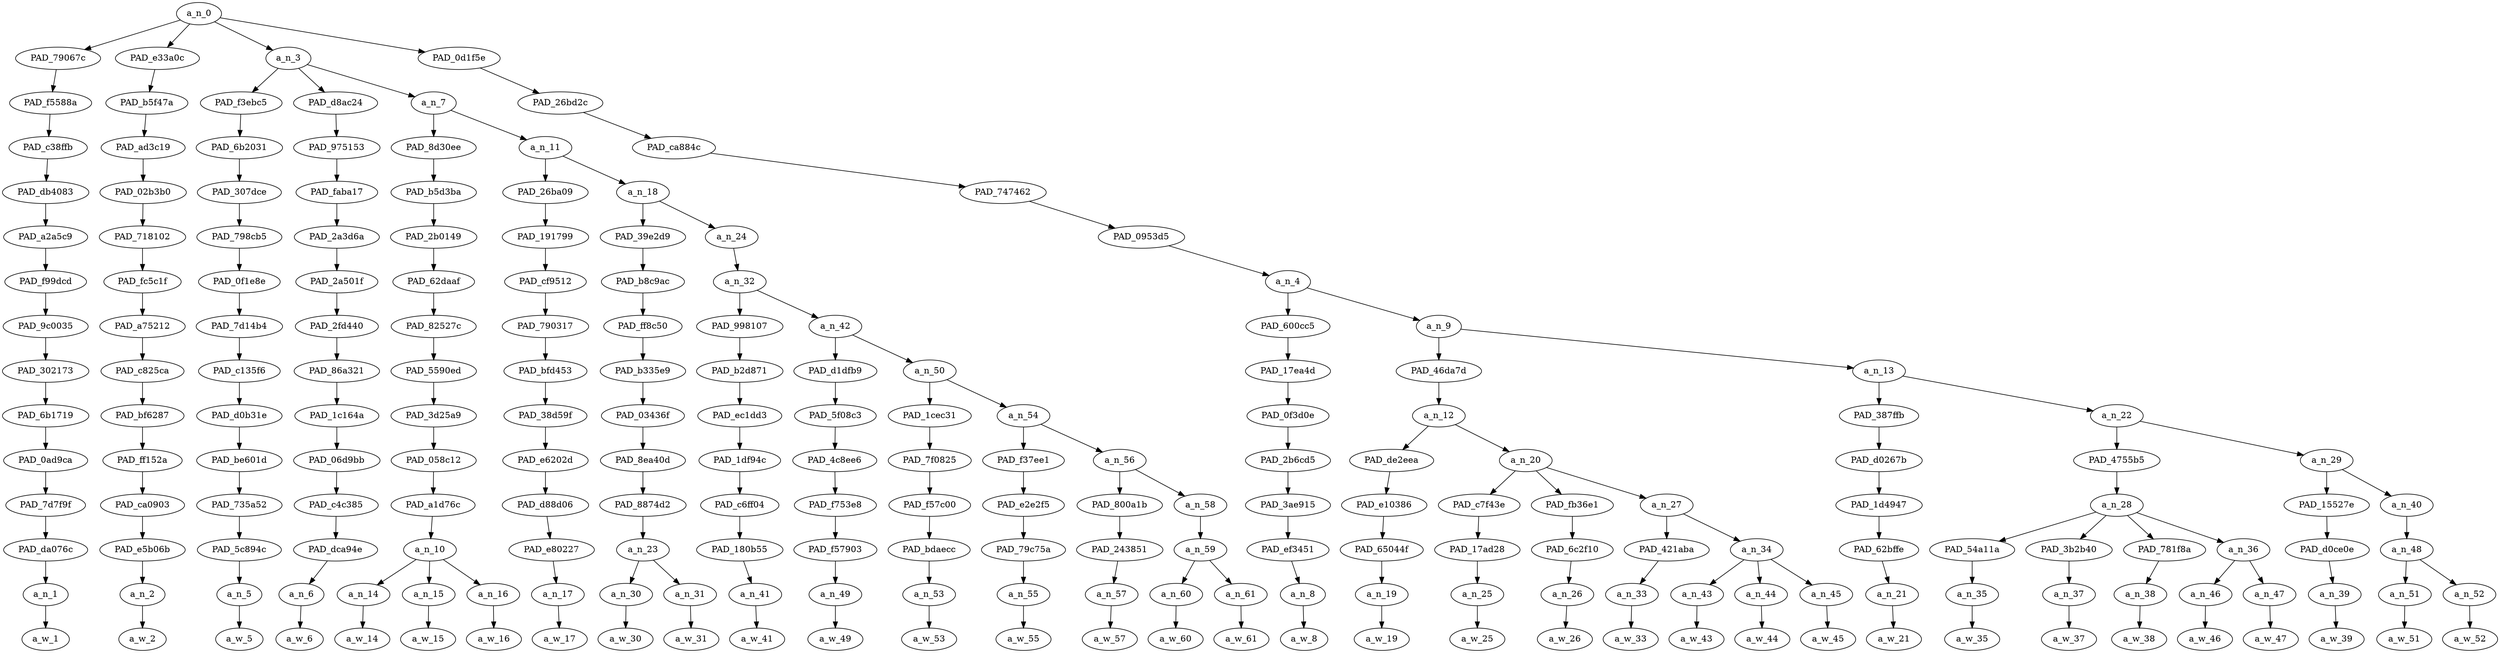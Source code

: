 strict digraph "" {
	a_n_0	[div_dir=1,
		index=0,
		level=14,
		pos="6.263509114583333,14!",
		text_span="[0, 1, 2, 3, 4, 5, 6, 7, 8, 9, 10, 11, 12, 13, 14, 15, 16, 17, 18, 19, 20, 21, 22, 23, 24, 25, 26, 27, 28, 29, 30, 31, 32, 33]",
		value=0.99999998];
	PAD_79067c	[div_dir=1,
		index=0,
		level=13,
		pos="0.0,13!",
		text_span="[0]",
		value=0.02274642];
	a_n_0 -> PAD_79067c;
	PAD_e33a0c	[div_dir=1,
		index=1,
		level=13,
		pos="1.0,13!",
		text_span="[1]",
		value=0.01874106];
	a_n_0 -> PAD_e33a0c;
	a_n_3	[div_dir=1,
		index=2,
		level=13,
		pos="3.8951822916666665,13!",
		text_span="[2, 3, 4, 5, 6, 7, 8, 9, 10, 11, 12, 13, 14, 15, 16]",
		value=0.34599783];
	a_n_0 -> a_n_3;
	PAD_0d1f5e	[div_dir=1,
		index=3,
		level=13,
		pos="20.158854166666664,13!",
		text_span="[17, 18, 19, 20, 21, 22, 23, 24, 25, 26, 27, 28, 29, 30, 31, 32, 33]",
		value=0.61200123];
	a_n_0 -> PAD_0d1f5e;
	PAD_f5588a	[div_dir=1,
		index=0,
		level=12,
		pos="0.0,12!",
		text_span="[0]",
		value=0.02274642];
	PAD_79067c -> PAD_f5588a;
	PAD_c38ffb	[div_dir=1,
		index=0,
		level=11,
		pos="0.0,11!",
		text_span="[0]",
		value=0.02274642];
	PAD_f5588a -> PAD_c38ffb;
	PAD_db4083	[div_dir=1,
		index=0,
		level=10,
		pos="0.0,10!",
		text_span="[0]",
		value=0.02274642];
	PAD_c38ffb -> PAD_db4083;
	PAD_a2a5c9	[div_dir=1,
		index=0,
		level=9,
		pos="0.0,9!",
		text_span="[0]",
		value=0.02274642];
	PAD_db4083 -> PAD_a2a5c9;
	PAD_f99dcd	[div_dir=1,
		index=0,
		level=8,
		pos="0.0,8!",
		text_span="[0]",
		value=0.02274642];
	PAD_a2a5c9 -> PAD_f99dcd;
	PAD_9c0035	[div_dir=1,
		index=0,
		level=7,
		pos="0.0,7!",
		text_span="[0]",
		value=0.02274642];
	PAD_f99dcd -> PAD_9c0035;
	PAD_302173	[div_dir=1,
		index=0,
		level=6,
		pos="0.0,6!",
		text_span="[0]",
		value=0.02274642];
	PAD_9c0035 -> PAD_302173;
	PAD_6b1719	[div_dir=1,
		index=0,
		level=5,
		pos="0.0,5!",
		text_span="[0]",
		value=0.02274642];
	PAD_302173 -> PAD_6b1719;
	PAD_0ad9ca	[div_dir=1,
		index=0,
		level=4,
		pos="0.0,4!",
		text_span="[0]",
		value=0.02274642];
	PAD_6b1719 -> PAD_0ad9ca;
	PAD_7d7f9f	[div_dir=1,
		index=0,
		level=3,
		pos="0.0,3!",
		text_span="[0]",
		value=0.02274642];
	PAD_0ad9ca -> PAD_7d7f9f;
	PAD_da076c	[div_dir=1,
		index=0,
		level=2,
		pos="0.0,2!",
		text_span="[0]",
		value=0.02274642];
	PAD_7d7f9f -> PAD_da076c;
	a_n_1	[div_dir=1,
		index=0,
		level=1,
		pos="0.0,1!",
		text_span="[0]",
		value=0.02274642];
	PAD_da076c -> a_n_1;
	a_w_1	[div_dir=0,
		index=0,
		level=0,
		pos="0,0!",
		text_span="[0]",
		value=agreed];
	a_n_1 -> a_w_1;
	PAD_b5f47a	[div_dir=1,
		index=1,
		level=12,
		pos="1.0,12!",
		text_span="[1]",
		value=0.01874106];
	PAD_e33a0c -> PAD_b5f47a;
	PAD_ad3c19	[div_dir=1,
		index=1,
		level=11,
		pos="1.0,11!",
		text_span="[1]",
		value=0.01874106];
	PAD_b5f47a -> PAD_ad3c19;
	PAD_02b3b0	[div_dir=1,
		index=1,
		level=10,
		pos="1.0,10!",
		text_span="[1]",
		value=0.01874106];
	PAD_ad3c19 -> PAD_02b3b0;
	PAD_718102	[div_dir=1,
		index=1,
		level=9,
		pos="1.0,9!",
		text_span="[1]",
		value=0.01874106];
	PAD_02b3b0 -> PAD_718102;
	PAD_fc5c1f	[div_dir=1,
		index=1,
		level=8,
		pos="1.0,8!",
		text_span="[1]",
		value=0.01874106];
	PAD_718102 -> PAD_fc5c1f;
	PAD_a75212	[div_dir=1,
		index=1,
		level=7,
		pos="1.0,7!",
		text_span="[1]",
		value=0.01874106];
	PAD_fc5c1f -> PAD_a75212;
	PAD_c825ca	[div_dir=1,
		index=1,
		level=6,
		pos="1.0,6!",
		text_span="[1]",
		value=0.01874106];
	PAD_a75212 -> PAD_c825ca;
	PAD_bf6287	[div_dir=1,
		index=1,
		level=5,
		pos="1.0,5!",
		text_span="[1]",
		value=0.01874106];
	PAD_c825ca -> PAD_bf6287;
	PAD_ff152a	[div_dir=1,
		index=1,
		level=4,
		pos="1.0,4!",
		text_span="[1]",
		value=0.01874106];
	PAD_bf6287 -> PAD_ff152a;
	PAD_ca0903	[div_dir=1,
		index=1,
		level=3,
		pos="1.0,3!",
		text_span="[1]",
		value=0.01874106];
	PAD_ff152a -> PAD_ca0903;
	PAD_e5b06b	[div_dir=1,
		index=1,
		level=2,
		pos="1.0,2!",
		text_span="[1]",
		value=0.01874106];
	PAD_ca0903 -> PAD_e5b06b;
	a_n_2	[div_dir=1,
		index=1,
		level=1,
		pos="1.0,1!",
		text_span="[1]",
		value=0.01874106];
	PAD_e5b06b -> a_n_2;
	a_w_2	[div_dir=0,
		index=1,
		level=0,
		pos="1,0!",
		text_span="[1]",
		value=and];
	a_n_2 -> a_w_2;
	PAD_f3ebc5	[div_dir=-1,
		index=2,
		level=12,
		pos="2.0,12!",
		text_span="[2]",
		value=0.08429117];
	a_n_3 -> PAD_f3ebc5;
	PAD_d8ac24	[div_dir=-1,
		index=3,
		level=12,
		pos="3.0,12!",
		text_span="[3]",
		value=0.01389692];
	a_n_3 -> PAD_d8ac24;
	a_n_7	[div_dir=1,
		index=4,
		level=12,
		pos="6.685546875,12!",
		text_span="[4, 5, 6, 7, 8, 9, 10, 11, 12, 13, 14, 15, 16]",
		value=0.24767736];
	a_n_3 -> a_n_7;
	PAD_6b2031	[div_dir=-1,
		index=2,
		level=11,
		pos="2.0,11!",
		text_span="[2]",
		value=0.08429117];
	PAD_f3ebc5 -> PAD_6b2031;
	PAD_307dce	[div_dir=-1,
		index=2,
		level=10,
		pos="2.0,10!",
		text_span="[2]",
		value=0.08429117];
	PAD_6b2031 -> PAD_307dce;
	PAD_798cb5	[div_dir=-1,
		index=2,
		level=9,
		pos="2.0,9!",
		text_span="[2]",
		value=0.08429117];
	PAD_307dce -> PAD_798cb5;
	PAD_0f1e8e	[div_dir=-1,
		index=2,
		level=8,
		pos="2.0,8!",
		text_span="[2]",
		value=0.08429117];
	PAD_798cb5 -> PAD_0f1e8e;
	PAD_7d14b4	[div_dir=-1,
		index=2,
		level=7,
		pos="2.0,7!",
		text_span="[2]",
		value=0.08429117];
	PAD_0f1e8e -> PAD_7d14b4;
	PAD_c135f6	[div_dir=-1,
		index=2,
		level=6,
		pos="2.0,6!",
		text_span="[2]",
		value=0.08429117];
	PAD_7d14b4 -> PAD_c135f6;
	PAD_d0b31e	[div_dir=-1,
		index=2,
		level=5,
		pos="2.0,5!",
		text_span="[2]",
		value=0.08429117];
	PAD_c135f6 -> PAD_d0b31e;
	PAD_be601d	[div_dir=-1,
		index=2,
		level=4,
		pos="2.0,4!",
		text_span="[2]",
		value=0.08429117];
	PAD_d0b31e -> PAD_be601d;
	PAD_735a52	[div_dir=-1,
		index=2,
		level=3,
		pos="2.0,3!",
		text_span="[2]",
		value=0.08429117];
	PAD_be601d -> PAD_735a52;
	PAD_5c894c	[div_dir=-1,
		index=2,
		level=2,
		pos="2.0,2!",
		text_span="[2]",
		value=0.08429117];
	PAD_735a52 -> PAD_5c894c;
	a_n_5	[div_dir=-1,
		index=2,
		level=1,
		pos="2.0,1!",
		text_span="[2]",
		value=0.08429117];
	PAD_5c894c -> a_n_5;
	a_w_5	[div_dir=0,
		index=2,
		level=0,
		pos="2,0!",
		text_span="[2]",
		value=riyadh];
	a_n_5 -> a_w_5;
	PAD_975153	[div_dir=-1,
		index=3,
		level=11,
		pos="3.0,11!",
		text_span="[3]",
		value=0.01389692];
	PAD_d8ac24 -> PAD_975153;
	PAD_faba17	[div_dir=-1,
		index=3,
		level=10,
		pos="3.0,10!",
		text_span="[3]",
		value=0.01389692];
	PAD_975153 -> PAD_faba17;
	PAD_2a3d6a	[div_dir=-1,
		index=3,
		level=9,
		pos="3.0,9!",
		text_span="[3]",
		value=0.01389692];
	PAD_faba17 -> PAD_2a3d6a;
	PAD_2a501f	[div_dir=-1,
		index=3,
		level=8,
		pos="3.0,8!",
		text_span="[3]",
		value=0.01389692];
	PAD_2a3d6a -> PAD_2a501f;
	PAD_2fd440	[div_dir=-1,
		index=3,
		level=7,
		pos="3.0,7!",
		text_span="[3]",
		value=0.01389692];
	PAD_2a501f -> PAD_2fd440;
	PAD_86a321	[div_dir=-1,
		index=3,
		level=6,
		pos="3.0,6!",
		text_span="[3]",
		value=0.01389692];
	PAD_2fd440 -> PAD_86a321;
	PAD_1c164a	[div_dir=-1,
		index=3,
		level=5,
		pos="3.0,5!",
		text_span="[3]",
		value=0.01389692];
	PAD_86a321 -> PAD_1c164a;
	PAD_06d9bb	[div_dir=-1,
		index=3,
		level=4,
		pos="3.0,4!",
		text_span="[3]",
		value=0.01389692];
	PAD_1c164a -> PAD_06d9bb;
	PAD_c4c385	[div_dir=-1,
		index=3,
		level=3,
		pos="3.0,3!",
		text_span="[3]",
		value=0.01389692];
	PAD_06d9bb -> PAD_c4c385;
	PAD_dca94e	[div_dir=-1,
		index=3,
		level=2,
		pos="3.0,2!",
		text_span="[3]",
		value=0.01389692];
	PAD_c4c385 -> PAD_dca94e;
	a_n_6	[div_dir=-1,
		index=3,
		level=1,
		pos="3.0,1!",
		text_span="[3]",
		value=0.01389692];
	PAD_dca94e -> a_n_6;
	a_w_6	[div_dir=0,
		index=3,
		level=0,
		pos="3,0!",
		text_span="[3]",
		value=and1];
	a_n_6 -> a_w_6;
	PAD_8d30ee	[div_dir=1,
		index=4,
		level=11,
		pos="5.0,11!",
		text_span="[4, 5, 6]",
		value=0.03906168];
	a_n_7 -> PAD_8d30ee;
	a_n_11	[div_dir=1,
		index=5,
		level=11,
		pos="8.37109375,11!",
		text_span="[7, 8, 9, 10, 11, 12, 13, 14, 15, 16]",
		value=0.20844256];
	a_n_7 -> a_n_11;
	PAD_b5d3ba	[div_dir=1,
		index=4,
		level=10,
		pos="5.0,10!",
		text_span="[4, 5, 6]",
		value=0.03906168];
	PAD_8d30ee -> PAD_b5d3ba;
	PAD_2b0149	[div_dir=1,
		index=4,
		level=9,
		pos="5.0,9!",
		text_span="[4, 5, 6]",
		value=0.03906168];
	PAD_b5d3ba -> PAD_2b0149;
	PAD_62daaf	[div_dir=1,
		index=4,
		level=8,
		pos="5.0,8!",
		text_span="[4, 5, 6]",
		value=0.03906168];
	PAD_2b0149 -> PAD_62daaf;
	PAD_82527c	[div_dir=1,
		index=4,
		level=7,
		pos="5.0,7!",
		text_span="[4, 5, 6]",
		value=0.03906168];
	PAD_62daaf -> PAD_82527c;
	PAD_5590ed	[div_dir=1,
		index=4,
		level=6,
		pos="5.0,6!",
		text_span="[4, 5, 6]",
		value=0.03906168];
	PAD_82527c -> PAD_5590ed;
	PAD_3d25a9	[div_dir=1,
		index=4,
		level=5,
		pos="5.0,5!",
		text_span="[4, 5, 6]",
		value=0.03906168];
	PAD_5590ed -> PAD_3d25a9;
	PAD_058c12	[div_dir=1,
		index=4,
		level=4,
		pos="5.0,4!",
		text_span="[4, 5, 6]",
		value=0.03906168];
	PAD_3d25a9 -> PAD_058c12;
	PAD_a1d76c	[div_dir=1,
		index=4,
		level=3,
		pos="5.0,3!",
		text_span="[4, 5, 6]",
		value=0.03906168];
	PAD_058c12 -> PAD_a1d76c;
	a_n_10	[div_dir=1,
		index=4,
		level=2,
		pos="5.0,2!",
		text_span="[4, 5, 6]",
		value=0.03906168];
	PAD_a1d76c -> a_n_10;
	a_n_14	[div_dir=1,
		index=4,
		level=1,
		pos="4.0,1!",
		text_span="[4]",
		value=0.01479151];
	a_n_10 -> a_n_14;
	a_n_15	[div_dir=-1,
		index=5,
		level=1,
		pos="5.0,1!",
		text_span="[5]",
		value=0.01209710];
	a_n_10 -> a_n_15;
	a_n_16	[div_dir=1,
		index=6,
		level=1,
		pos="6.0,1!",
		text_span="[6]",
		value=0.01206943];
	a_n_10 -> a_n_16;
	a_w_14	[div_dir=0,
		index=4,
		level=0,
		pos="4,0!",
		text_span="[4]",
		value=any];
	a_n_14 -> a_w_14;
	a_w_15	[div_dir=0,
		index=5,
		level=0,
		pos="5,0!",
		text_span="[5]",
		value=another];
	a_n_15 -> a_w_15;
	a_w_16	[div_dir=0,
		index=6,
		level=0,
		pos="6,0!",
		text_span="[6]",
		value=place];
	a_n_16 -> a_w_16;
	PAD_26ba09	[div_dir=-1,
		index=5,
		level=10,
		pos="7.0,10!",
		text_span="[7]",
		value=0.01244206];
	a_n_11 -> PAD_26ba09;
	a_n_18	[div_dir=1,
		index=6,
		level=10,
		pos="9.7421875,10!",
		text_span="[8, 9, 10, 11, 12, 13, 14, 15, 16]",
		value=0.19585759];
	a_n_11 -> a_n_18;
	PAD_191799	[div_dir=-1,
		index=5,
		level=9,
		pos="7.0,9!",
		text_span="[7]",
		value=0.01244206];
	PAD_26ba09 -> PAD_191799;
	PAD_cf9512	[div_dir=-1,
		index=5,
		level=8,
		pos="7.0,8!",
		text_span="[7]",
		value=0.01244206];
	PAD_191799 -> PAD_cf9512;
	PAD_790317	[div_dir=-1,
		index=5,
		level=7,
		pos="7.0,7!",
		text_span="[7]",
		value=0.01244206];
	PAD_cf9512 -> PAD_790317;
	PAD_bfd453	[div_dir=-1,
		index=5,
		level=6,
		pos="7.0,6!",
		text_span="[7]",
		value=0.01244206];
	PAD_790317 -> PAD_bfd453;
	PAD_38d59f	[div_dir=-1,
		index=5,
		level=5,
		pos="7.0,5!",
		text_span="[7]",
		value=0.01244206];
	PAD_bfd453 -> PAD_38d59f;
	PAD_e6202d	[div_dir=-1,
		index=5,
		level=4,
		pos="7.0,4!",
		text_span="[7]",
		value=0.01244206];
	PAD_38d59f -> PAD_e6202d;
	PAD_d88d06	[div_dir=-1,
		index=5,
		level=3,
		pos="7.0,3!",
		text_span="[7]",
		value=0.01244206];
	PAD_e6202d -> PAD_d88d06;
	PAD_e80227	[div_dir=-1,
		index=5,
		level=2,
		pos="7.0,2!",
		text_span="[7]",
		value=0.01244206];
	PAD_d88d06 -> PAD_e80227;
	a_n_17	[div_dir=-1,
		index=7,
		level=1,
		pos="7.0,1!",
		text_span="[7]",
		value=0.01244206];
	PAD_e80227 -> a_n_17;
	a_w_17	[div_dir=0,
		index=7,
		level=0,
		pos="7,0!",
		text_span="[7]",
		value=in];
	a_n_17 -> a_w_17;
	PAD_39e2d9	[div_dir=1,
		index=6,
		level=9,
		pos="8.5,9!",
		text_span="[8, 9]",
		value=0.06014058];
	a_n_18 -> PAD_39e2d9;
	a_n_24	[div_dir=1,
		index=7,
		level=9,
		pos="10.984375,9!",
		text_span="[10, 11, 12, 13, 14, 15, 16]",
		value=0.13556544];
	a_n_18 -> a_n_24;
	PAD_b8c9ac	[div_dir=1,
		index=6,
		level=8,
		pos="8.5,8!",
		text_span="[8, 9]",
		value=0.06014058];
	PAD_39e2d9 -> PAD_b8c9ac;
	PAD_ff8c50	[div_dir=1,
		index=6,
		level=7,
		pos="8.5,7!",
		text_span="[8, 9]",
		value=0.06014058];
	PAD_b8c9ac -> PAD_ff8c50;
	PAD_b335e9	[div_dir=1,
		index=6,
		level=6,
		pos="8.5,6!",
		text_span="[8, 9]",
		value=0.06014058];
	PAD_ff8c50 -> PAD_b335e9;
	PAD_03436f	[div_dir=1,
		index=6,
		level=5,
		pos="8.5,5!",
		text_span="[8, 9]",
		value=0.06014058];
	PAD_b335e9 -> PAD_03436f;
	PAD_8ea40d	[div_dir=1,
		index=6,
		level=4,
		pos="8.5,4!",
		text_span="[8, 9]",
		value=0.06014058];
	PAD_03436f -> PAD_8ea40d;
	PAD_8874d2	[div_dir=1,
		index=6,
		level=3,
		pos="8.5,3!",
		text_span="[8, 9]",
		value=0.06014058];
	PAD_8ea40d -> PAD_8874d2;
	a_n_23	[div_dir=1,
		index=6,
		level=2,
		pos="8.5,2!",
		text_span="[8, 9]",
		value=0.06014058];
	PAD_8874d2 -> a_n_23;
	a_n_30	[div_dir=1,
		index=8,
		level=1,
		pos="8.0,1!",
		text_span="[8]",
		value=0.01076521];
	a_n_23 -> a_n_30;
	a_n_31	[div_dir=1,
		index=9,
		level=1,
		pos="9.0,1!",
		text_span="[9]",
		value=0.04926873];
	a_n_23 -> a_n_31;
	a_w_30	[div_dir=0,
		index=8,
		level=0,
		pos="8,0!",
		text_span="[8]",
		value=that];
	a_n_30 -> a_w_30;
	a_w_31	[div_dir=0,
		index=9,
		level=0,
		pos="9,0!",
		text_span="[9]",
		value=cesspool];
	a_n_31 -> a_w_31;
	a_n_32	[div_dir=1,
		index=7,
		level=8,
		pos="10.984375,8!",
		text_span="[10, 11, 12, 13, 14, 15, 16]",
		value=0.13545440];
	a_n_24 -> a_n_32;
	PAD_998107	[div_dir=1,
		index=7,
		level=7,
		pos="10.0,7!",
		text_span="[10]",
		value=0.01416909];
	a_n_32 -> PAD_998107;
	a_n_42	[div_dir=1,
		index=8,
		level=7,
		pos="11.96875,7!",
		text_span="[11, 12, 13, 14, 15, 16]",
		value=0.12117429];
	a_n_32 -> a_n_42;
	PAD_b2d871	[div_dir=1,
		index=7,
		level=6,
		pos="10.0,6!",
		text_span="[10]",
		value=0.01416909];
	PAD_998107 -> PAD_b2d871;
	PAD_ec1dd3	[div_dir=1,
		index=7,
		level=5,
		pos="10.0,5!",
		text_span="[10]",
		value=0.01416909];
	PAD_b2d871 -> PAD_ec1dd3;
	PAD_1df94c	[div_dir=1,
		index=7,
		level=4,
		pos="10.0,4!",
		text_span="[10]",
		value=0.01416909];
	PAD_ec1dd3 -> PAD_1df94c;
	PAD_c6ff04	[div_dir=1,
		index=7,
		level=3,
		pos="10.0,3!",
		text_span="[10]",
		value=0.01416909];
	PAD_1df94c -> PAD_c6ff04;
	PAD_180b55	[div_dir=1,
		index=7,
		level=2,
		pos="10.0,2!",
		text_span="[10]",
		value=0.01416909];
	PAD_c6ff04 -> PAD_180b55;
	a_n_41	[div_dir=1,
		index=10,
		level=1,
		pos="10.0,1!",
		text_span="[10]",
		value=0.01416909];
	PAD_180b55 -> a_n_41;
	a_w_41	[div_dir=0,
		index=10,
		level=0,
		pos="10,0!",
		text_span="[10]",
		value=they];
	a_n_41 -> a_w_41;
	PAD_d1dfb9	[div_dir=1,
		index=8,
		level=6,
		pos="11.0,6!",
		text_span="[11]",
		value=0.04451455];
	a_n_42 -> PAD_d1dfb9;
	a_n_50	[div_dir=1,
		index=9,
		level=6,
		pos="12.9375,6!",
		text_span="[12, 13, 14, 15, 16]",
		value=0.07655809];
	a_n_42 -> a_n_50;
	PAD_5f08c3	[div_dir=1,
		index=8,
		level=5,
		pos="11.0,5!",
		text_span="[11]",
		value=0.04451455];
	PAD_d1dfb9 -> PAD_5f08c3;
	PAD_4c8ee6	[div_dir=1,
		index=8,
		level=4,
		pos="11.0,4!",
		text_span="[11]",
		value=0.04451455];
	PAD_5f08c3 -> PAD_4c8ee6;
	PAD_f753e8	[div_dir=1,
		index=8,
		level=3,
		pos="11.0,3!",
		text_span="[11]",
		value=0.04451455];
	PAD_4c8ee6 -> PAD_f753e8;
	PAD_f57903	[div_dir=1,
		index=8,
		level=2,
		pos="11.0,2!",
		text_span="[11]",
		value=0.04451455];
	PAD_f753e8 -> PAD_f57903;
	a_n_49	[div_dir=1,
		index=11,
		level=1,
		pos="11.0,1!",
		text_span="[11]",
		value=0.04451455];
	PAD_f57903 -> a_n_49;
	a_w_49	[div_dir=0,
		index=11,
		level=0,
		pos="11,0!",
		text_span="[11]",
		value=congregate];
	a_n_49 -> a_w_49;
	PAD_1cec31	[div_dir=-1,
		index=9,
		level=5,
		pos="12.0,5!",
		text_span="[12]",
		value=0.01492228];
	a_n_50 -> PAD_1cec31;
	a_n_54	[div_dir=1,
		index=10,
		level=5,
		pos="13.875,5!",
		text_span="[13, 14, 15, 16]",
		value=0.06153290];
	a_n_50 -> a_n_54;
	PAD_7f0825	[div_dir=-1,
		index=9,
		level=4,
		pos="12.0,4!",
		text_span="[12]",
		value=0.01492228];
	PAD_1cec31 -> PAD_7f0825;
	PAD_f57c00	[div_dir=-1,
		index=9,
		level=3,
		pos="12.0,3!",
		text_span="[12]",
		value=0.01492228];
	PAD_7f0825 -> PAD_f57c00;
	PAD_bdaecc	[div_dir=-1,
		index=9,
		level=2,
		pos="12.0,2!",
		text_span="[12]",
		value=0.01492228];
	PAD_f57c00 -> PAD_bdaecc;
	a_n_53	[div_dir=-1,
		index=12,
		level=1,
		pos="12.0,1!",
		text_span="[12]",
		value=0.01492228];
	PAD_bdaecc -> a_n_53;
	a_w_53	[div_dir=0,
		index=12,
		level=0,
		pos="12,0!",
		text_span="[12]",
		value=as];
	a_n_53 -> a_w_53;
	PAD_f37ee1	[div_dir=1,
		index=10,
		level=4,
		pos="13.0,4!",
		text_span="[13]",
		value=0.01592048];
	a_n_54 -> PAD_f37ee1;
	a_n_56	[div_dir=1,
		index=11,
		level=4,
		pos="14.75,4!",
		text_span="[14, 15, 16]",
		value=0.04549220];
	a_n_54 -> a_n_56;
	PAD_e2e2f5	[div_dir=1,
		index=10,
		level=3,
		pos="13.0,3!",
		text_span="[13]",
		value=0.01592048];
	PAD_f37ee1 -> PAD_e2e2f5;
	PAD_79c75a	[div_dir=1,
		index=10,
		level=2,
		pos="13.0,2!",
		text_span="[13]",
		value=0.01592048];
	PAD_e2e2f5 -> PAD_79c75a;
	a_n_55	[div_dir=1,
		index=13,
		level=1,
		pos="13.0,1!",
		text_span="[13]",
		value=0.01592048];
	PAD_79c75a -> a_n_55;
	a_w_55	[div_dir=0,
		index=13,
		level=0,
		pos="13,0!",
		text_span="[13]",
		value=i];
	a_n_55 -> a_w_55;
	PAD_800a1b	[div_dir=1,
		index=11,
		level=3,
		pos="14.0,3!",
		text_span="[14]",
		value=0.01670371];
	a_n_56 -> PAD_800a1b;
	a_n_58	[div_dir=1,
		index=12,
		level=3,
		pos="15.5,3!",
		text_span="[15, 16]",
		value=0.02869507];
	a_n_56 -> a_n_58;
	PAD_243851	[div_dir=1,
		index=11,
		level=2,
		pos="14.0,2!",
		text_span="[14]",
		value=0.01670371];
	PAD_800a1b -> PAD_243851;
	a_n_57	[div_dir=1,
		index=14,
		level=1,
		pos="14.0,1!",
		text_span="[14]",
		value=0.01670371];
	PAD_243851 -> a_n_57;
	a_w_57	[div_dir=0,
		index=14,
		level=0,
		pos="14,0!",
		text_span="[14]",
		value=said];
	a_n_57 -> a_w_57;
	a_n_59	[div_dir=1,
		index=12,
		level=2,
		pos="15.5,2!",
		text_span="[15, 16]",
		value=0.02861949];
	a_n_58 -> a_n_59;
	a_n_60	[div_dir=1,
		index=15,
		level=1,
		pos="15.0,1!",
		text_span="[15]",
		value=0.01401129];
	a_n_59 -> a_n_60;
	a_n_61	[div_dir=1,
		index=16,
		level=1,
		pos="16.0,1!",
		text_span="[16]",
		value=0.01453263];
	a_n_59 -> a_n_61;
	a_w_60	[div_dir=0,
		index=15,
		level=0,
		pos="15,0!",
		text_span="[15]",
		value=level];
	a_n_60 -> a_w_60;
	a_w_61	[div_dir=0,
		index=16,
		level=0,
		pos="16,0!",
		text_span="[16]",
		value=them];
	a_n_61 -> a_w_61;
	PAD_26bd2c	[div_dir=1,
		index=5,
		level=12,
		pos="20.158854166666664,12!",
		text_span="[17, 18, 19, 20, 21, 22, 23, 24, 25, 26, 27, 28, 29, 30, 31, 32, 33]",
		value=0.61200123];
	PAD_0d1f5e -> PAD_26bd2c;
	PAD_ca884c	[div_dir=1,
		index=6,
		level=11,
		pos="20.158854166666664,11!",
		text_span="[17, 18, 19, 20, 21, 22, 23, 24, 25, 26, 27, 28, 29, 30, 31, 32, 33]",
		value=0.61200123];
	PAD_26bd2c -> PAD_ca884c;
	PAD_747462	[div_dir=1,
		index=7,
		level=10,
		pos="20.158854166666664,10!",
		text_span="[17, 18, 19, 20, 21, 22, 23, 24, 25, 26, 27, 28, 29, 30, 31, 32, 33]",
		value=0.61200123];
	PAD_ca884c -> PAD_747462;
	PAD_0953d5	[div_dir=1,
		index=8,
		level=9,
		pos="20.158854166666664,9!",
		text_span="[17, 18, 19, 20, 21, 22, 23, 24, 25, 26, 27, 28, 29, 30, 31, 32, 33]",
		value=0.61200123];
	PAD_747462 -> PAD_0953d5;
	a_n_4	[div_dir=1,
		index=8,
		level=8,
		pos="20.158854166666664,8!",
		text_span="[17, 18, 19, 20, 21, 22, 23, 24, 25, 26, 27, 28, 29, 30, 31, 32, 33]",
		value=0.61200123];
	PAD_0953d5 -> a_n_4;
	PAD_600cc5	[div_dir=1,
		index=9,
		level=7,
		pos="17.0,7!",
		text_span="[17]",
		value=0.01324060];
	a_n_4 -> PAD_600cc5;
	a_n_9	[div_dir=1,
		index=10,
		level=7,
		pos="23.317708333333332,7!",
		text_span="[18, 19, 20, 21, 22, 23, 24, 25, 26, 27, 28, 29, 30, 31, 32, 33]",
		value=0.59818352];
	a_n_4 -> a_n_9;
	PAD_17ea4d	[div_dir=1,
		index=10,
		level=6,
		pos="17.0,6!",
		text_span="[17]",
		value=0.01324060];
	PAD_600cc5 -> PAD_17ea4d;
	PAD_0f3d0e	[div_dir=1,
		index=11,
		level=5,
		pos="17.0,5!",
		text_span="[17]",
		value=0.01324060];
	PAD_17ea4d -> PAD_0f3d0e;
	PAD_2b6cd5	[div_dir=1,
		index=12,
		level=4,
		pos="17.0,4!",
		text_span="[17]",
		value=0.01324060];
	PAD_0f3d0e -> PAD_2b6cd5;
	PAD_3ae915	[div_dir=1,
		index=13,
		level=3,
		pos="17.0,3!",
		text_span="[17]",
		value=0.01324060];
	PAD_2b6cd5 -> PAD_3ae915;
	PAD_ef3451	[div_dir=1,
		index=13,
		level=2,
		pos="17.0,2!",
		text_span="[17]",
		value=0.01324060];
	PAD_3ae915 -> PAD_ef3451;
	a_n_8	[div_dir=1,
		index=17,
		level=1,
		pos="17.0,1!",
		text_span="[17]",
		value=0.01324060];
	PAD_ef3451 -> a_n_8;
	a_w_8	[div_dir=0,
		index=17,
		level=0,
		pos="17,0!",
		text_span="[17]",
		value=both];
	a_n_8 -> a_w_8;
	PAD_46da7d	[div_dir=1,
		index=11,
		level=6,
		pos="19.166666666666664,6!",
		text_span="[18, 19, 20, 21, 22, 23, 24]",
		value=0.10489577];
	a_n_9 -> PAD_46da7d;
	a_n_13	[div_dir=1,
		index=12,
		level=6,
		pos="27.46875,6!",
		text_span="[25, 26, 27, 28, 29, 30, 31, 32, 33]",
		value=0.49270719];
	a_n_9 -> a_n_13;
	a_n_12	[div_dir=1,
		index=12,
		level=5,
		pos="19.166666666666664,5!",
		text_span="[18, 19, 20, 21, 22, 23, 24]",
		value=0.10489577];
	PAD_46da7d -> a_n_12;
	PAD_de2eea	[div_dir=1,
		index=13,
		level=4,
		pos="18.0,4!",
		text_span="[18]",
		value=0.01221412];
	a_n_12 -> PAD_de2eea;
	a_n_20	[div_dir=1,
		index=14,
		level=4,
		pos="20.333333333333332,4!",
		text_span="[19, 20, 21, 22, 23, 24]",
		value=0.09255106];
	a_n_12 -> a_n_20;
	PAD_e10386	[div_dir=1,
		index=14,
		level=3,
		pos="18.0,3!",
		text_span="[18]",
		value=0.01221412];
	PAD_de2eea -> PAD_e10386;
	PAD_65044f	[div_dir=1,
		index=14,
		level=2,
		pos="18.0,2!",
		text_span="[18]",
		value=0.01221412];
	PAD_e10386 -> PAD_65044f;
	a_n_19	[div_dir=1,
		index=18,
		level=1,
		pos="18.0,1!",
		text_span="[18]",
		value=0.01221412];
	PAD_65044f -> a_n_19;
	a_w_19	[div_dir=0,
		index=18,
		level=0,
		pos="18,0!",
		text_span="[18]",
		value=if];
	a_n_19 -> a_w_19;
	PAD_c7f43e	[div_dir=1,
		index=15,
		level=3,
		pos="19.0,3!",
		text_span="[19]",
		value=0.01299538];
	a_n_20 -> PAD_c7f43e;
	PAD_fb36e1	[div_dir=1,
		index=16,
		level=3,
		pos="20.0,3!",
		text_span="[20]",
		value=0.01165625];
	a_n_20 -> PAD_fb36e1;
	a_n_27	[div_dir=1,
		index=17,
		level=3,
		pos="22.0,3!",
		text_span="[21, 22, 23, 24]",
		value=0.06776289];
	a_n_20 -> a_n_27;
	PAD_17ad28	[div_dir=1,
		index=15,
		level=2,
		pos="19.0,2!",
		text_span="[19]",
		value=0.01299538];
	PAD_c7f43e -> PAD_17ad28;
	a_n_25	[div_dir=1,
		index=19,
		level=1,
		pos="19.0,1!",
		text_span="[19]",
		value=0.01299538];
	PAD_17ad28 -> a_n_25;
	a_w_25	[div_dir=0,
		index=19,
		level=0,
		pos="19,0!",
		text_span="[19]",
		value=we];
	a_n_25 -> a_w_25;
	PAD_6c2f10	[div_dir=1,
		index=16,
		level=2,
		pos="20.0,2!",
		text_span="[20]",
		value=0.01165625];
	PAD_fb36e1 -> PAD_6c2f10;
	a_n_26	[div_dir=1,
		index=20,
		level=1,
		pos="20.0,1!",
		text_span="[20]",
		value=0.01165625];
	PAD_6c2f10 -> a_n_26;
	a_w_26	[div_dir=0,
		index=20,
		level=0,
		pos="20,0!",
		text_span="[20]",
		value=ever];
	a_n_26 -> a_w_26;
	PAD_421aba	[div_dir=1,
		index=17,
		level=2,
		pos="21.0,2!",
		text_span="[21]",
		value=0.01528352];
	a_n_27 -> PAD_421aba;
	a_n_34	[div_dir=1,
		index=18,
		level=2,
		pos="23.0,2!",
		text_span="[22, 23, 24]",
		value=0.05232877];
	a_n_27 -> a_n_34;
	a_n_33	[div_dir=1,
		index=21,
		level=1,
		pos="21.0,1!",
		text_span="[21]",
		value=0.01528352];
	PAD_421aba -> a_n_33;
	a_w_33	[div_dir=0,
		index=21,
		level=0,
		pos="21,0!",
		text_span="[21]",
		value=want];
	a_n_33 -> a_w_33;
	a_n_43	[div_dir=1,
		index=22,
		level=1,
		pos="22.0,1!",
		text_span="[22]",
		value=0.01661578];
	a_n_34 -> a_n_43;
	a_n_44	[div_dir=-1,
		index=23,
		level=1,
		pos="23.0,1!",
		text_span="[23]",
		value=0.01802279];
	a_n_34 -> a_n_44;
	a_n_45	[div_dir=1,
		index=24,
		level=1,
		pos="24.0,1!",
		text_span="[24]",
		value=0.01756746];
	a_n_34 -> a_n_45;
	a_w_43	[div_dir=0,
		index=22,
		level=0,
		pos="22,0!",
		text_span="[22]",
		value=world];
	a_n_43 -> a_w_43;
	a_w_44	[div_dir=0,
		index=23,
		level=0,
		pos="23,0!",
		text_span="[23]",
		value=peace];
	a_n_44 -> a_w_44;
	a_w_45	[div_dir=0,
		index=24,
		level=0,
		pos="24,0!",
		text_span="[24]",
		value=there];
	a_n_45 -> a_w_45;
	PAD_387ffb	[div_dir=1,
		index=13,
		level=5,
		pos="25.0,5!",
		text_span="[25]",
		value=0.01756380];
	a_n_13 -> PAD_387ffb;
	a_n_22	[div_dir=1,
		index=14,
		level=5,
		pos="29.9375,5!",
		text_span="[26, 27, 28, 29, 30, 31, 32, 33]",
		value=0.47450380];
	a_n_13 -> a_n_22;
	PAD_d0267b	[div_dir=1,
		index=15,
		level=4,
		pos="25.0,4!",
		text_span="[25]",
		value=0.01756380];
	PAD_387ffb -> PAD_d0267b;
	PAD_1d4947	[div_dir=1,
		index=18,
		level=3,
		pos="25.0,3!",
		text_span="[25]",
		value=0.01756380];
	PAD_d0267b -> PAD_1d4947;
	PAD_62bffe	[div_dir=1,
		index=19,
		level=2,
		pos="25.0,2!",
		text_span="[25]",
		value=0.01756380];
	PAD_1d4947 -> PAD_62bffe;
	a_n_21	[div_dir=1,
		index=25,
		level=1,
		pos="25.0,1!",
		text_span="[25]",
		value=0.01756380];
	PAD_62bffe -> a_n_21;
	a_w_21	[div_dir=0,
		index=25,
		level=0,
		pos="25,0!",
		text_span="[25]",
		value=are];
	a_n_21 -> a_w_21;
	PAD_4755b5	[div_dir=1,
		index=16,
		level=4,
		pos="28.125,4!",
		text_span="[26, 27, 28, 29, 30]",
		value=0.40469444];
	a_n_22 -> PAD_4755b5;
	a_n_29	[div_dir=-1,
		index=17,
		level=4,
		pos="31.75,4!",
		text_span="[31, 32, 33]",
		value=0.06917188];
	a_n_22 -> a_n_29;
	a_n_28	[div_dir=1,
		index=19,
		level=3,
		pos="28.125,3!",
		text_span="[26, 27, 28, 29, 30]",
		value=0.40469444];
	PAD_4755b5 -> a_n_28;
	PAD_54a11a	[div_dir=1,
		index=20,
		level=2,
		pos="26.0,2!",
		text_span="[26]",
		value=0.01904953];
	a_n_28 -> PAD_54a11a;
	PAD_3b2b40	[div_dir=1,
		index=22,
		level=2,
		pos="29.0,2!",
		text_span="[29]",
		value=0.13681316];
	a_n_28 -> PAD_3b2b40;
	PAD_781f8a	[div_dir=1,
		index=23,
		level=2,
		pos="30.0,2!",
		text_span="[30]",
		value=0.18440234];
	a_n_28 -> PAD_781f8a;
	a_n_36	[div_dir=-1,
		index=21,
		level=2,
		pos="27.5,2!",
		text_span="[27, 28]",
		value=0.06366794];
	a_n_28 -> a_n_36;
	a_n_35	[div_dir=1,
		index=26,
		level=1,
		pos="26.0,1!",
		text_span="[26]",
		value=0.01904953];
	PAD_54a11a -> a_n_35;
	a_w_35	[div_dir=0,
		index=26,
		level=0,
		pos="26,0!",
		text_span="[26]",
		value=a];
	a_n_35 -> a_w_35;
	a_n_37	[div_dir=1,
		index=29,
		level=1,
		pos="29.0,1!",
		text_span="[29]",
		value=0.13681316];
	PAD_3b2b40 -> a_n_37;
	a_w_37	[div_dir=0,
		index=29,
		level=0,
		pos="29,0!",
		text_span="[29]",
		value=fundie];
	a_n_37 -> a_w_37;
	a_n_38	[div_dir=1,
		index=30,
		level=1,
		pos="30.0,1!",
		text_span="[30]",
		value=0.18440234];
	PAD_781f8a -> a_n_38;
	a_w_38	[div_dir=0,
		index=30,
		level=0,
		pos="30,0!",
		text_span="[30]",
		value=raghead];
	a_n_38 -> a_w_38;
	a_n_46	[div_dir=1,
		index=27,
		level=1,
		pos="27.0,1!",
		text_span="[27]",
		value=0.02383527];
	a_n_36 -> a_n_46;
	a_n_47	[div_dir=-1,
		index=28,
		level=1,
		pos="28.0,1!",
		text_span="[28]",
		value=0.03977144];
	a_n_36 -> a_n_47;
	a_w_46	[div_dir=0,
		index=27,
		level=0,
		pos="27,0!",
		text_span="[27]",
		value=couple];
	a_n_46 -> a_w_46;
	a_w_47	[div_dir=0,
		index=28,
		level=0,
		pos="28,0!",
		text_span="[28]",
		value=billion];
	a_n_47 -> a_w_47;
	PAD_15527e	[div_dir=-1,
		index=20,
		level=3,
		pos="31.0,3!",
		text_span="[31]",
		value=0.03330310];
	a_n_29 -> PAD_15527e;
	a_n_40	[div_dir=1,
		index=21,
		level=3,
		pos="32.5,3!",
		text_span="[32, 33]",
		value=0.03585641];
	a_n_29 -> a_n_40;
	PAD_d0ce0e	[div_dir=-1,
		index=24,
		level=2,
		pos="31.0,2!",
		text_span="[31]",
		value=0.03330310];
	PAD_15527e -> PAD_d0ce0e;
	a_n_39	[div_dir=-1,
		index=31,
		level=1,
		pos="31.0,1!",
		text_span="[31]",
		value=0.03330310];
	PAD_d0ce0e -> a_n_39;
	a_w_39	[div_dir=0,
		index=31,
		level=0,
		pos="31,0!",
		text_span="[31]",
		value=that1];
	a_n_39 -> a_w_39;
	a_n_48	[div_dir=1,
		index=25,
		level=2,
		pos="32.5,2!",
		text_span="[32, 33]",
		value=0.03577337];
	a_n_40 -> a_n_48;
	a_n_51	[div_dir=1,
		index=32,
		level=1,
		pos="32.0,1!",
		text_span="[32]",
		value=0.01871823];
	a_n_48 -> a_n_51;
	a_n_52	[div_dir=1,
		index=33,
		level=1,
		pos="33.0,1!",
		text_span="[33]",
		value=0.01697210];
	a_n_48 -> a_n_52;
	a_w_51	[div_dir=0,
		index=32,
		level=0,
		pos="32,0!",
		text_span="[32]",
		value=gotta];
	a_n_51 -> a_w_51;
	a_w_52	[div_dir=0,
		index=33,
		level=0,
		pos="33,0!",
		text_span="[33]",
		value=go];
	a_n_52 -> a_w_52;
}

